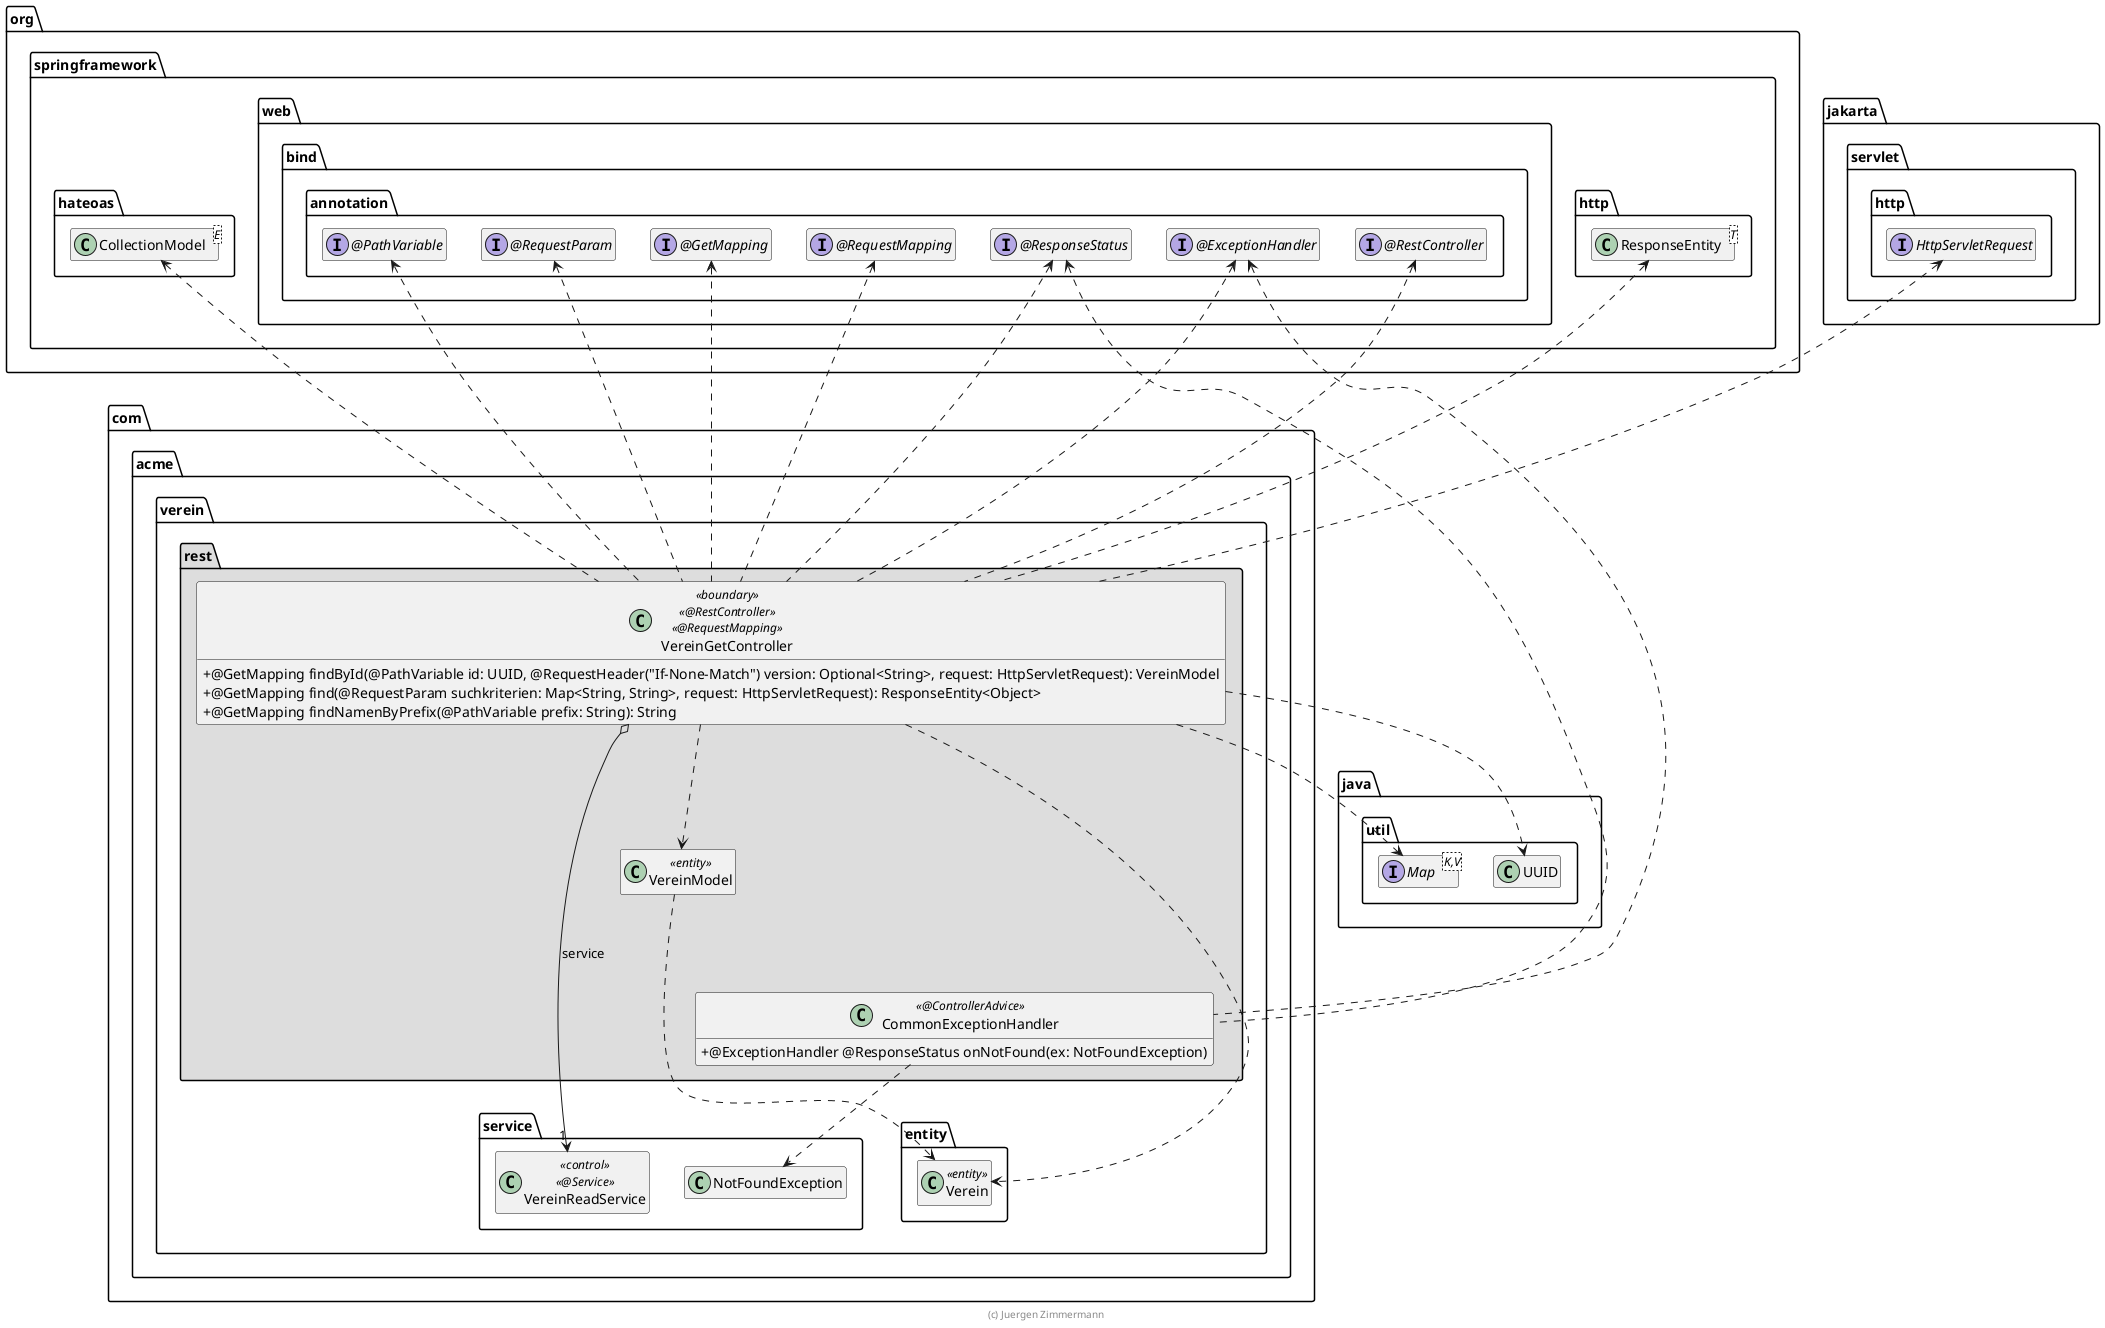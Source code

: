 ' Copyright (C) 2019 - present Juergen Zimmermann, Hochschule Karlsruhe
'
' This program is free software: you can redistribute it and/or modify
' it under the terms of the GNU General Public License as published by
' the Free Software Foundation, either version 3 of the License, or
' (at your option) any later version.
'
' This program is distributed in the hope that it will be useful,
' but WITHOUT ANY WARRANTY; without even the implied warranty of
' MERCHANTABILITY or FITNESS FOR A PARTICULAR PURPOSE.  See the
' GNU General Public License for more details.
'
' You should have received a copy of the GNU General Public License
' along with this program.  If not, see <https://www.gnu.org/licenses/>.
@startuml VereinGetController

skinparam classAttributeIconSize 0

package org.springframework {
    package web.bind.annotation {
        interface "@RestController" as RestController
        interface "@RequestMapping" as RequestMapping
        interface "@PathVariable" as PathVariable
        interface "@RequestParam" as RequestParam
        interface "@GetMapping" as GetMapping
        interface "@ExceptionHandler" as ExceptionHandler
        interface "@ResponseStatus" as ResponseStatus
           }

 package http {
        class ResponseEntity<T>
    }

    package hateoas {
        class CollectionModel<E>
    }
}

package jakarta.servlet.http {
    interface HttpServletRequest
}

package java.util {
    interface Map<K,V>
    class UUID

        UUID .up[hidden].> HttpServletRequest

}

package com.acme.verein {
package entity {
        class Verein << entity >>
    }

    package service {
        class VereinReadService << control >> << @Service >>
class NotFoundException

 VereinReadService .right[hidden].> NotFoundException
    }

    package rest #DDDDDD {
        class VereinModel <<entity>>

        class VereinGetController << boundary >> << @RestController >> << @RequestMapping >> {
            + @GetMapping findById(@PathVariable id: UUID, @RequestHeader("If-None-Match") version: Optional<String>, request: HttpServletRequest): VereinModel
            + @GetMapping find(@RequestParam suchkriterien: Map<String, String>, request: HttpServletRequest): ResponseEntity<Object>
            + @GetMapping findNamenByPrefix(@PathVariable prefix: String): String
        }

         class CommonExceptionHandler << @ControllerAdvice >> {
                    + @ExceptionHandler @ResponseStatus onNotFound(ex: NotFoundException)

                }

        VereinGetController o--> "1" VereinReadService : service


        VereinGetController ..> VereinModel
        VereinGetController ..> Verein


        VereinGetController .up.> HttpServletRequest

        VereinGetController .up.> RestController
        VereinGetController .up.> ResponseEntity

        VereinGetController .up.> RequestMapping
        VereinGetController .up.> PathVariable

        VereinGetController .up.> CollectionModel
        VereinGetController .up.> RequestParam
        VereinGetController .up.> ResponseStatus
        VereinGetController .up.> GetMapping
        VereinGetController .up-> ExceptionHandler

        CommonExceptionHandler .up.> ExceptionHandler
                CommonExceptionHandler .up.> ResponseStatus
                CommonExceptionHandler ..> NotFoundException
CommonExceptionHandler .up[hidden].> VereinModel
        CommonExceptionHandler .[hidden].> Verein

        VereinGetController .down.> UUID
        VereinGetController .down.> Map


        VereinModel ..> Verein
        VereinModel .[hidden].> VereinReadService
    }
}

hide empty members

footer (c) Juergen Zimmermann

@enduml
